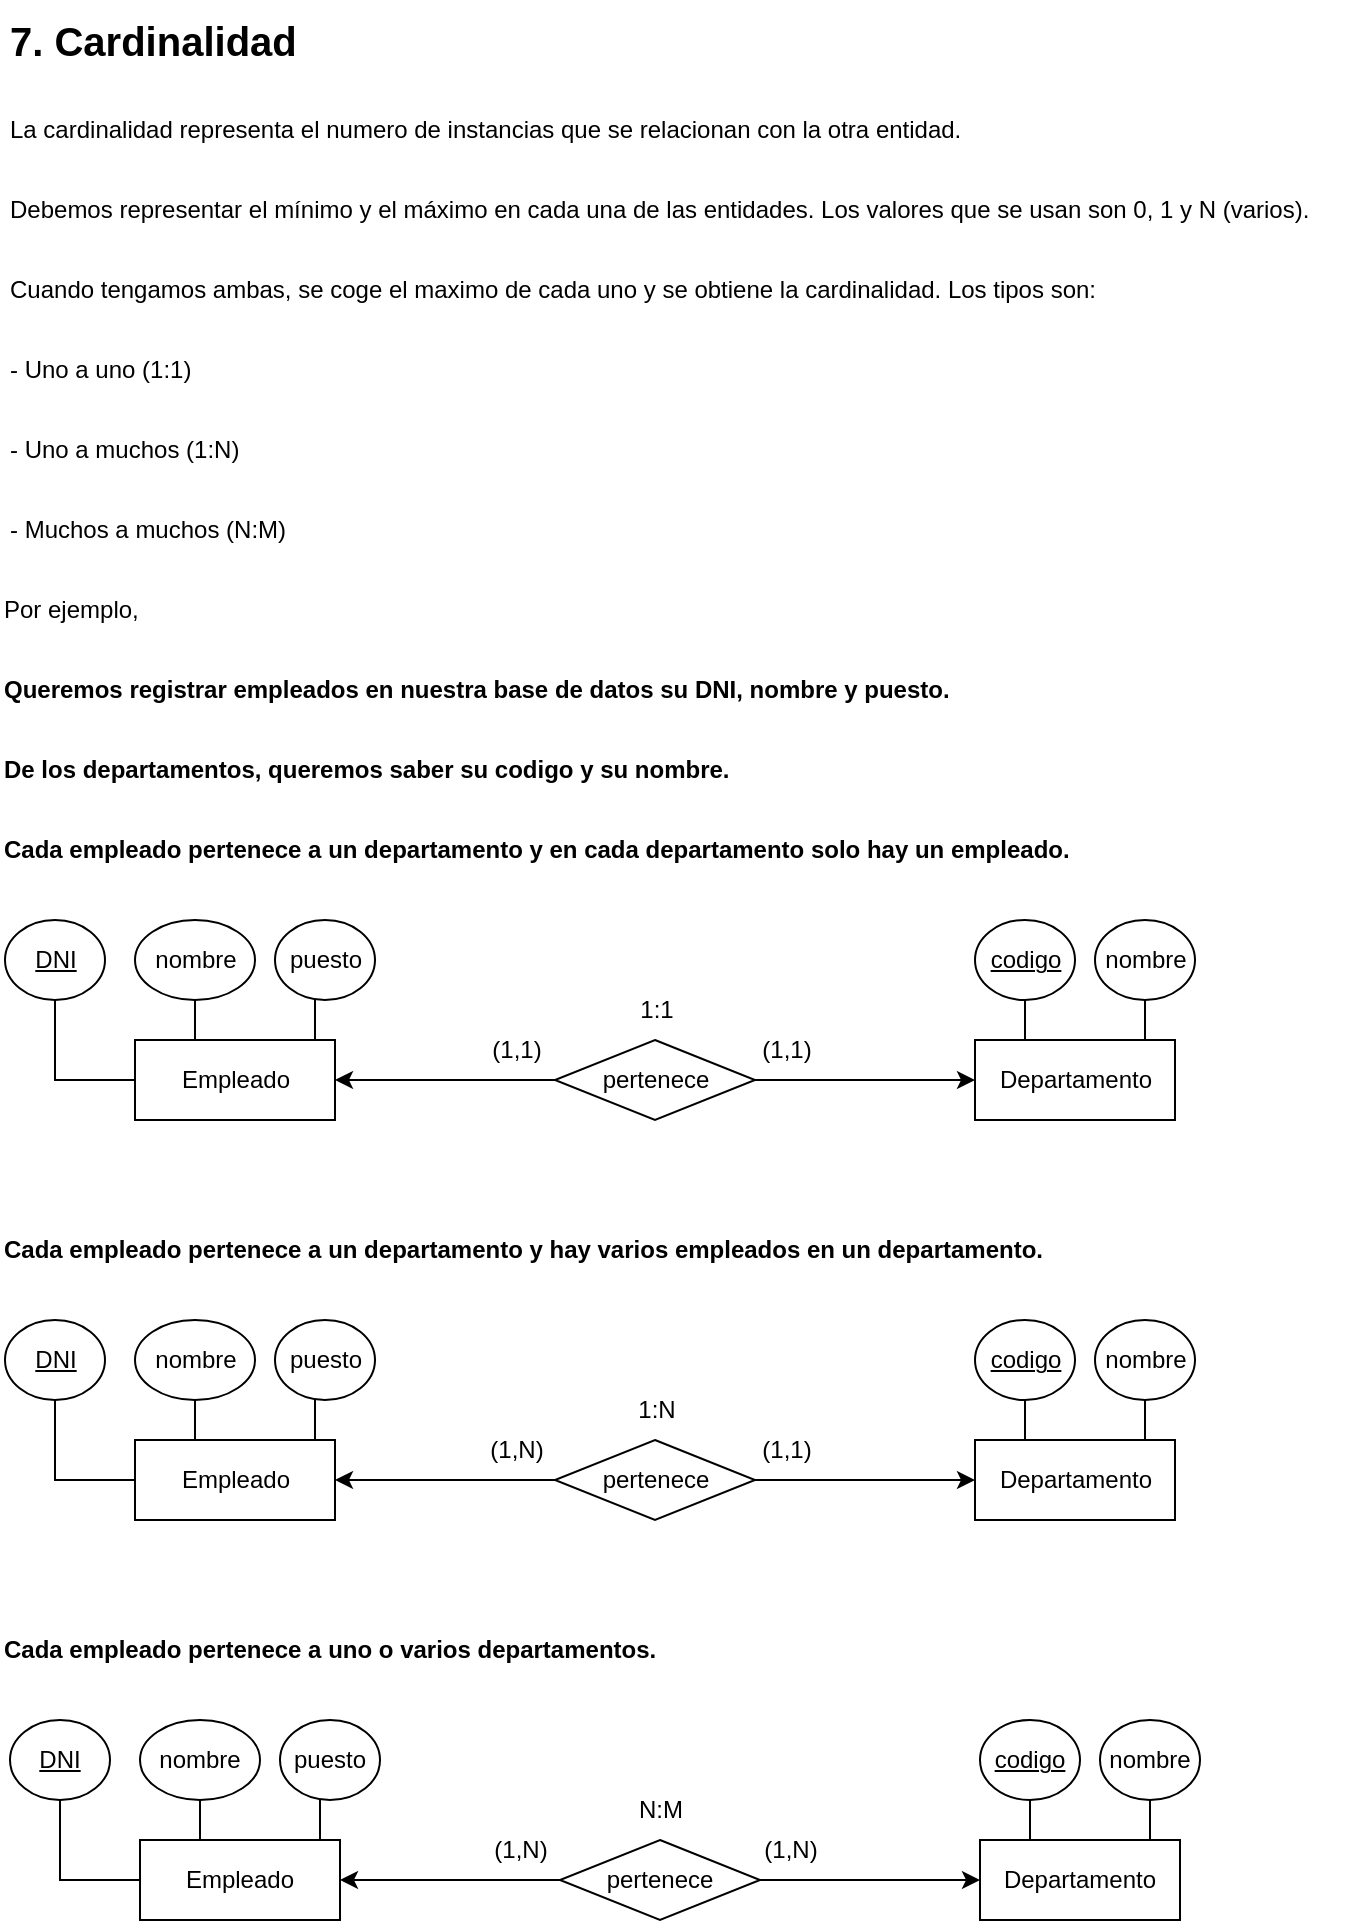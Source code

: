 <mxfile version="25.0.2">
  <diagram id="R2lEEEUBdFMjLlhIrx00" name="Page-1">
    <mxGraphModel dx="804" dy="-716" grid="1" gridSize="10" guides="1" tooltips="1" connect="1" arrows="1" fold="1" page="1" pageScale="1" pageWidth="850" pageHeight="1100" math="0" shadow="0" extFonts="Permanent Marker^https://fonts.googleapis.com/css?family=Permanent+Marker">
      <root>
        <mxCell id="0" />
        <mxCell id="1" parent="0" />
        <mxCell id="6c7sCgYRVjjSwfdsdxJ6-1" value="7. Cardinalidad" style="text;html=1;align=left;verticalAlign=middle;resizable=0;points=[];autosize=1;strokeColor=none;fillColor=none;strokeWidth=0;fontSize=20;fontStyle=1" parent="1" vertex="1">
          <mxGeometry x="42.5" y="2240" width="160" height="40" as="geometry" />
        </mxCell>
        <mxCell id="6c7sCgYRVjjSwfdsdxJ6-2" value="La cardinalidad representa el numero de instancias que se relacionan con la otra entidad." style="text;html=1;align=left;verticalAlign=middle;resizable=0;points=[];autosize=1;strokeColor=none;fillColor=none;" parent="1" vertex="1">
          <mxGeometry x="42.5" y="2290" width="500" height="30" as="geometry" />
        </mxCell>
        <mxCell id="6c7sCgYRVjjSwfdsdxJ6-3" value="&lt;span style=&quot;color: rgba(0, 0, 0, 0); font-family: monospace; font-size: 0px; font-weight: 400;&quot;&gt;%3CmxGraphModel%3E%3Croot%3E%3CmxCell%20id%3D%220%22%2F%3E%3CmxCell%20id%3D%221%22%20parent%3D%220%22%2F%3E%3CmxCell%20id%3D%222%22%20value%3D%22Queremos%20registrar%20empleados%20en%20nuestra%20base%20de%20datos%20su%20DNI%2C%20nombre%2C%20fecha%20%26lt%3Bspan%20style%3D%26quot%3Bbackground-color%3A%20initial%3B%26quot%3B%26gt%3By%20puesto.%20Cada%20empleado%20pertence%20a%20un%20departamento.%26lt%3B%2Fspan%26gt%3B%22%20style%3D%22text%3Bhtml%3D1%3Balign%3Dleft%3BverticalAlign%3Dmiddle%3Bresizable%3D0%3Bpoints%3D%5B%5D%3Bautosize%3D1%3BstrokeColor%3Dnone%3BfillColor%3Dnone%3BfontStyle%3D1%22%20vertex%3D%221%22%20parent%3D%221%22%3E%3CmxGeometry%20x%3D%2240%22%20y%3D%222130%22%20width%3D%22750%22%20height%3D%2230%22%20as%3D%22geometry%22%2F%3E%3C%2FmxCell%3E%3C%2Froot%3E%3C%2FmxGraphModel%3E&lt;/span&gt;" style="text;html=1;align=left;verticalAlign=middle;resizable=0;points=[];autosize=1;strokeColor=none;fillColor=none;fontStyle=1" parent="1" vertex="1">
          <mxGeometry x="42.5" y="2570" width="20" height="30" as="geometry" />
        </mxCell>
        <mxCell id="6c7sCgYRVjjSwfdsdxJ6-4" value="Por ejemplo," style="text;html=1;align=left;verticalAlign=middle;resizable=0;points=[];autosize=1;strokeColor=none;fillColor=none;" parent="1" vertex="1">
          <mxGeometry x="40" y="2530" width="90" height="30" as="geometry" />
        </mxCell>
        <mxCell id="6c7sCgYRVjjSwfdsdxJ6-5" value="Empleado" style="whiteSpace=wrap;html=1;align=center;" parent="1" vertex="1">
          <mxGeometry x="107.5" y="2760" width="100" height="40" as="geometry" />
        </mxCell>
        <mxCell id="6c7sCgYRVjjSwfdsdxJ6-6" style="edgeStyle=orthogonalEdgeStyle;rounded=0;orthogonalLoop=1;jettySize=auto;html=1;endArrow=none;endFill=0;" parent="1" source="6c7sCgYRVjjSwfdsdxJ6-7" target="6c7sCgYRVjjSwfdsdxJ6-5" edge="1">
          <mxGeometry relative="1" as="geometry" />
        </mxCell>
        <mxCell id="6c7sCgYRVjjSwfdsdxJ6-7" value="nombre" style="ellipse;whiteSpace=wrap;html=1;align=center;" parent="1" vertex="1">
          <mxGeometry x="107.5" y="2700" width="60" height="40" as="geometry" />
        </mxCell>
        <mxCell id="6c7sCgYRVjjSwfdsdxJ6-8" style="edgeStyle=orthogonalEdgeStyle;rounded=0;orthogonalLoop=1;jettySize=auto;html=1;entryX=0;entryY=0.5;entryDx=0;entryDy=0;endArrow=none;endFill=0;" parent="1" source="6c7sCgYRVjjSwfdsdxJ6-9" target="6c7sCgYRVjjSwfdsdxJ6-5" edge="1">
          <mxGeometry relative="1" as="geometry">
            <Array as="points">
              <mxPoint x="67.5" y="2780" />
            </Array>
          </mxGeometry>
        </mxCell>
        <mxCell id="6c7sCgYRVjjSwfdsdxJ6-9" value="DNI" style="ellipse;whiteSpace=wrap;html=1;align=center;fontStyle=4;" parent="1" vertex="1">
          <mxGeometry x="42.5" y="2700" width="50" height="40" as="geometry" />
        </mxCell>
        <mxCell id="6c7sCgYRVjjSwfdsdxJ6-10" style="edgeStyle=orthogonalEdgeStyle;rounded=0;orthogonalLoop=1;jettySize=auto;html=1;entryX=0.796;entryY=0.011;entryDx=0;entryDy=0;endArrow=none;endFill=0;entryPerimeter=0;" parent="1" source="6c7sCgYRVjjSwfdsdxJ6-11" target="6c7sCgYRVjjSwfdsdxJ6-5" edge="1">
          <mxGeometry relative="1" as="geometry">
            <Array as="points">
              <mxPoint x="197.5" y="2720" />
              <mxPoint x="197.5" y="2760" />
              <mxPoint x="187.5" y="2760" />
            </Array>
          </mxGeometry>
        </mxCell>
        <mxCell id="6c7sCgYRVjjSwfdsdxJ6-11" value="puesto" style="ellipse;whiteSpace=wrap;html=1;align=center;" parent="1" vertex="1">
          <mxGeometry x="177.5" y="2700" width="50" height="40" as="geometry" />
        </mxCell>
        <mxCell id="6c7sCgYRVjjSwfdsdxJ6-12" value="Departamento" style="whiteSpace=wrap;html=1;align=center;" parent="1" vertex="1">
          <mxGeometry x="527.5" y="2760" width="100" height="40" as="geometry" />
        </mxCell>
        <mxCell id="6c7sCgYRVjjSwfdsdxJ6-13" style="edgeStyle=orthogonalEdgeStyle;rounded=0;orthogonalLoop=1;jettySize=auto;html=1;entryX=0.25;entryY=0;entryDx=0;entryDy=0;endArrow=none;endFill=0;" parent="1" source="6c7sCgYRVjjSwfdsdxJ6-14" target="6c7sCgYRVjjSwfdsdxJ6-12" edge="1">
          <mxGeometry relative="1" as="geometry" />
        </mxCell>
        <mxCell id="6c7sCgYRVjjSwfdsdxJ6-14" value="codigo" style="ellipse;whiteSpace=wrap;html=1;align=center;fontStyle=4;" parent="1" vertex="1">
          <mxGeometry x="527.5" y="2700" width="50" height="40" as="geometry" />
        </mxCell>
        <mxCell id="6c7sCgYRVjjSwfdsdxJ6-15" value="nombre" style="ellipse;whiteSpace=wrap;html=1;align=center;" parent="1" vertex="1">
          <mxGeometry x="587.5" y="2700" width="50" height="40" as="geometry" />
        </mxCell>
        <mxCell id="6c7sCgYRVjjSwfdsdxJ6-16" style="edgeStyle=orthogonalEdgeStyle;rounded=0;orthogonalLoop=1;jettySize=auto;html=1;entryX=0.841;entryY=-0.018;entryDx=0;entryDy=0;entryPerimeter=0;endArrow=none;endFill=0;" parent="1" source="6c7sCgYRVjjSwfdsdxJ6-15" target="6c7sCgYRVjjSwfdsdxJ6-12" edge="1">
          <mxGeometry relative="1" as="geometry" />
        </mxCell>
        <mxCell id="6c7sCgYRVjjSwfdsdxJ6-17" style="edgeStyle=orthogonalEdgeStyle;rounded=0;orthogonalLoop=1;jettySize=auto;html=1;entryX=1;entryY=0.5;entryDx=0;entryDy=0;" parent="1" source="6c7sCgYRVjjSwfdsdxJ6-19" target="6c7sCgYRVjjSwfdsdxJ6-5" edge="1">
          <mxGeometry relative="1" as="geometry" />
        </mxCell>
        <mxCell id="6c7sCgYRVjjSwfdsdxJ6-18" style="edgeStyle=orthogonalEdgeStyle;rounded=0;orthogonalLoop=1;jettySize=auto;html=1;entryX=0;entryY=0.5;entryDx=0;entryDy=0;" parent="1" source="6c7sCgYRVjjSwfdsdxJ6-19" target="6c7sCgYRVjjSwfdsdxJ6-12" edge="1">
          <mxGeometry relative="1" as="geometry" />
        </mxCell>
        <mxCell id="6c7sCgYRVjjSwfdsdxJ6-19" value="pertenece" style="shape=rhombus;perimeter=rhombusPerimeter;whiteSpace=wrap;html=1;align=center;" parent="1" vertex="1">
          <mxGeometry x="317.5" y="2760" width="100" height="40" as="geometry" />
        </mxCell>
        <mxCell id="6c7sCgYRVjjSwfdsdxJ6-20" value="Debemos representar el mínimo y el máximo en cada una de las entidades. Los valores que se usan son 0, 1 y N (varios)." style="text;html=1;align=left;verticalAlign=middle;resizable=0;points=[];autosize=1;strokeColor=none;fillColor=none;" parent="1" vertex="1">
          <mxGeometry x="42.5" y="2330" width="670" height="30" as="geometry" />
        </mxCell>
        <mxCell id="6c7sCgYRVjjSwfdsdxJ6-21" value="Cuando tengamos ambas, se coge el maximo de cada uno y se obtiene la cardinalidad. Los tipos son:" style="text;html=1;align=left;verticalAlign=middle;resizable=0;points=[];autosize=1;strokeColor=none;fillColor=none;" parent="1" vertex="1">
          <mxGeometry x="42.5" y="2370" width="570" height="30" as="geometry" />
        </mxCell>
        <mxCell id="6c7sCgYRVjjSwfdsdxJ6-22" value="- Uno a uno (1:1)" style="text;html=1;align=left;verticalAlign=middle;resizable=0;points=[];autosize=1;strokeColor=none;fillColor=none;" parent="1" vertex="1">
          <mxGeometry x="42.5" y="2410" width="110" height="30" as="geometry" />
        </mxCell>
        <mxCell id="6c7sCgYRVjjSwfdsdxJ6-23" value="- Uno a muchos (1:N)" style="text;html=1;align=left;verticalAlign=middle;resizable=0;points=[];autosize=1;strokeColor=none;fillColor=none;" parent="1" vertex="1">
          <mxGeometry x="42.5" y="2450" width="140" height="30" as="geometry" />
        </mxCell>
        <mxCell id="6c7sCgYRVjjSwfdsdxJ6-24" value="- Muchos a muchos (N:M)" style="text;html=1;align=left;verticalAlign=middle;resizable=0;points=[];autosize=1;strokeColor=none;fillColor=none;" parent="1" vertex="1">
          <mxGeometry x="42.5" y="2490" width="160" height="30" as="geometry" />
        </mxCell>
        <mxCell id="6c7sCgYRVjjSwfdsdxJ6-25" value="Queremos registrar empleados en nuestra base de datos su DNI, nombre&amp;nbsp;&lt;span style=&quot;background-color: initial;&quot;&gt;y puesto.&amp;nbsp;&lt;/span&gt;" style="text;html=1;align=left;verticalAlign=middle;resizable=0;points=[];autosize=1;strokeColor=none;fillColor=none;fontStyle=1" parent="1" vertex="1">
          <mxGeometry x="40" y="2570" width="470" height="30" as="geometry" />
        </mxCell>
        <mxCell id="6c7sCgYRVjjSwfdsdxJ6-26" value="(1,1)" style="text;html=1;align=center;verticalAlign=middle;resizable=0;points=[];autosize=1;strokeColor=none;fillColor=none;" parent="1" vertex="1">
          <mxGeometry x="407.5" y="2750" width="50" height="30" as="geometry" />
        </mxCell>
        <mxCell id="6c7sCgYRVjjSwfdsdxJ6-27" value="(1,1)" style="text;html=1;align=center;verticalAlign=middle;resizable=0;points=[];autosize=1;strokeColor=none;fillColor=none;" parent="1" vertex="1">
          <mxGeometry x="272.5" y="2750" width="50" height="30" as="geometry" />
        </mxCell>
        <mxCell id="6c7sCgYRVjjSwfdsdxJ6-28" value="1:1" style="text;html=1;align=center;verticalAlign=middle;resizable=0;points=[];autosize=1;strokeColor=none;fillColor=none;" parent="1" vertex="1">
          <mxGeometry x="347.5" y="2730" width="40" height="30" as="geometry" />
        </mxCell>
        <mxCell id="6c7sCgYRVjjSwfdsdxJ6-29" value="&lt;span style=&quot;color: rgba(0, 0, 0, 0); font-family: monospace; font-size: 0px; font-weight: 400;&quot;&gt;%3CmxGraphModel%3E%3Croot%3E%3CmxCell%20id%3D%220%22%2F%3E%3CmxCell%20id%3D%221%22%20parent%3D%220%22%2F%3E%3CmxCell%20id%3D%222%22%20value%3D%22Queremos%20registrar%20empleados%20en%20nuestra%20base%20de%20datos%20su%20DNI%2C%20nombre%2C%20fecha%20%26lt%3Bspan%20style%3D%26quot%3Bbackground-color%3A%20initial%3B%26quot%3B%26gt%3By%20puesto.%20Cada%20empleado%20pertence%20a%20un%20departamento.%26lt%3B%2Fspan%26gt%3B%22%20style%3D%22text%3Bhtml%3D1%3Balign%3Dleft%3BverticalAlign%3Dmiddle%3Bresizable%3D0%3Bpoints%3D%5B%5D%3Bautosize%3D1%3BstrokeColor%3Dnone%3BfillColor%3Dnone%3BfontStyle%3D1%22%20vertex%3D%221%22%20parent%3D%221%22%3E%3CmxGeometry%20x%3D%2240%22%20y%3D%222130%22%20width%3D%22750%22%20height%3D%2230%22%20as%3D%22geometry%22%2F%3E%3C%2FmxCell%3E%3C%2Froot%3E%3C%2FmxGraphModel%3E&lt;/span&gt;" style="text;html=1;align=left;verticalAlign=middle;resizable=0;points=[];autosize=1;strokeColor=none;fillColor=none;fontStyle=1" parent="1" vertex="1">
          <mxGeometry x="45" y="2920" width="20" height="30" as="geometry" />
        </mxCell>
        <mxCell id="6c7sCgYRVjjSwfdsdxJ6-30" value="Empleado" style="whiteSpace=wrap;html=1;align=center;" parent="1" vertex="1">
          <mxGeometry x="107.5" y="2960" width="100" height="40" as="geometry" />
        </mxCell>
        <mxCell id="6c7sCgYRVjjSwfdsdxJ6-31" style="edgeStyle=orthogonalEdgeStyle;rounded=0;orthogonalLoop=1;jettySize=auto;html=1;endArrow=none;endFill=0;" parent="1" source="6c7sCgYRVjjSwfdsdxJ6-32" target="6c7sCgYRVjjSwfdsdxJ6-30" edge="1">
          <mxGeometry relative="1" as="geometry" />
        </mxCell>
        <mxCell id="6c7sCgYRVjjSwfdsdxJ6-32" value="nombre" style="ellipse;whiteSpace=wrap;html=1;align=center;" parent="1" vertex="1">
          <mxGeometry x="107.5" y="2900" width="60" height="40" as="geometry" />
        </mxCell>
        <mxCell id="6c7sCgYRVjjSwfdsdxJ6-33" style="edgeStyle=orthogonalEdgeStyle;rounded=0;orthogonalLoop=1;jettySize=auto;html=1;entryX=0;entryY=0.5;entryDx=0;entryDy=0;endArrow=none;endFill=0;" parent="1" source="6c7sCgYRVjjSwfdsdxJ6-34" target="6c7sCgYRVjjSwfdsdxJ6-30" edge="1">
          <mxGeometry relative="1" as="geometry">
            <Array as="points">
              <mxPoint x="67.5" y="2980" />
            </Array>
          </mxGeometry>
        </mxCell>
        <mxCell id="6c7sCgYRVjjSwfdsdxJ6-34" value="DNI" style="ellipse;whiteSpace=wrap;html=1;align=center;fontStyle=4;" parent="1" vertex="1">
          <mxGeometry x="42.5" y="2900" width="50" height="40" as="geometry" />
        </mxCell>
        <mxCell id="6c7sCgYRVjjSwfdsdxJ6-35" style="edgeStyle=orthogonalEdgeStyle;rounded=0;orthogonalLoop=1;jettySize=auto;html=1;entryX=0.796;entryY=0.011;entryDx=0;entryDy=0;endArrow=none;endFill=0;entryPerimeter=0;" parent="1" source="6c7sCgYRVjjSwfdsdxJ6-36" target="6c7sCgYRVjjSwfdsdxJ6-30" edge="1">
          <mxGeometry relative="1" as="geometry">
            <Array as="points">
              <mxPoint x="197.5" y="2920" />
              <mxPoint x="197.5" y="2960" />
              <mxPoint x="187.5" y="2960" />
            </Array>
          </mxGeometry>
        </mxCell>
        <mxCell id="6c7sCgYRVjjSwfdsdxJ6-36" value="puesto" style="ellipse;whiteSpace=wrap;html=1;align=center;" parent="1" vertex="1">
          <mxGeometry x="177.5" y="2900" width="50" height="40" as="geometry" />
        </mxCell>
        <mxCell id="6c7sCgYRVjjSwfdsdxJ6-37" value="Departamento" style="whiteSpace=wrap;html=1;align=center;" parent="1" vertex="1">
          <mxGeometry x="527.5" y="2960" width="100" height="40" as="geometry" />
        </mxCell>
        <mxCell id="6c7sCgYRVjjSwfdsdxJ6-38" style="edgeStyle=orthogonalEdgeStyle;rounded=0;orthogonalLoop=1;jettySize=auto;html=1;entryX=0.25;entryY=0;entryDx=0;entryDy=0;endArrow=none;endFill=0;" parent="1" source="6c7sCgYRVjjSwfdsdxJ6-39" target="6c7sCgYRVjjSwfdsdxJ6-37" edge="1">
          <mxGeometry relative="1" as="geometry" />
        </mxCell>
        <mxCell id="6c7sCgYRVjjSwfdsdxJ6-39" value="codigo" style="ellipse;whiteSpace=wrap;html=1;align=center;fontStyle=4;" parent="1" vertex="1">
          <mxGeometry x="527.5" y="2900" width="50" height="40" as="geometry" />
        </mxCell>
        <mxCell id="6c7sCgYRVjjSwfdsdxJ6-40" value="nombre" style="ellipse;whiteSpace=wrap;html=1;align=center;" parent="1" vertex="1">
          <mxGeometry x="587.5" y="2900" width="50" height="40" as="geometry" />
        </mxCell>
        <mxCell id="6c7sCgYRVjjSwfdsdxJ6-41" style="edgeStyle=orthogonalEdgeStyle;rounded=0;orthogonalLoop=1;jettySize=auto;html=1;entryX=0.841;entryY=-0.018;entryDx=0;entryDy=0;entryPerimeter=0;endArrow=none;endFill=0;" parent="1" source="6c7sCgYRVjjSwfdsdxJ6-40" target="6c7sCgYRVjjSwfdsdxJ6-37" edge="1">
          <mxGeometry relative="1" as="geometry" />
        </mxCell>
        <mxCell id="6c7sCgYRVjjSwfdsdxJ6-42" style="edgeStyle=orthogonalEdgeStyle;rounded=0;orthogonalLoop=1;jettySize=auto;html=1;entryX=1;entryY=0.5;entryDx=0;entryDy=0;" parent="1" source="6c7sCgYRVjjSwfdsdxJ6-44" target="6c7sCgYRVjjSwfdsdxJ6-30" edge="1">
          <mxGeometry relative="1" as="geometry" />
        </mxCell>
        <mxCell id="6c7sCgYRVjjSwfdsdxJ6-43" style="edgeStyle=orthogonalEdgeStyle;rounded=0;orthogonalLoop=1;jettySize=auto;html=1;entryX=0;entryY=0.5;entryDx=0;entryDy=0;" parent="1" source="6c7sCgYRVjjSwfdsdxJ6-44" target="6c7sCgYRVjjSwfdsdxJ6-37" edge="1">
          <mxGeometry relative="1" as="geometry" />
        </mxCell>
        <mxCell id="6c7sCgYRVjjSwfdsdxJ6-44" value="pertenece" style="shape=rhombus;perimeter=rhombusPerimeter;whiteSpace=wrap;html=1;align=center;" parent="1" vertex="1">
          <mxGeometry x="317.5" y="2960" width="100" height="40" as="geometry" />
        </mxCell>
        <mxCell id="6c7sCgYRVjjSwfdsdxJ6-45" value="(1,1)" style="text;html=1;align=center;verticalAlign=middle;resizable=0;points=[];autosize=1;strokeColor=none;fillColor=none;" parent="1" vertex="1">
          <mxGeometry x="407.5" y="2950" width="50" height="30" as="geometry" />
        </mxCell>
        <mxCell id="6c7sCgYRVjjSwfdsdxJ6-46" value="(1,N)" style="text;html=1;align=center;verticalAlign=middle;resizable=0;points=[];autosize=1;strokeColor=none;fillColor=none;" parent="1" vertex="1">
          <mxGeometry x="272.5" y="2950" width="50" height="30" as="geometry" />
        </mxCell>
        <mxCell id="6c7sCgYRVjjSwfdsdxJ6-47" value="1:N" style="text;html=1;align=center;verticalAlign=middle;resizable=0;points=[];autosize=1;strokeColor=none;fillColor=none;" parent="1" vertex="1">
          <mxGeometry x="347.5" y="2930" width="40" height="30" as="geometry" />
        </mxCell>
        <mxCell id="6c7sCgYRVjjSwfdsdxJ6-48" value="&lt;span style=&quot;color: rgba(0, 0, 0, 0); font-family: monospace; font-size: 0px; font-weight: 400;&quot;&gt;%3CmxGraphModel%3E%3Croot%3E%3CmxCell%20id%3D%220%22%2F%3E%3CmxCell%20id%3D%221%22%20parent%3D%220%22%2F%3E%3CmxCell%20id%3D%222%22%20value%3D%22Queremos%20registrar%20empleados%20en%20nuestra%20base%20de%20datos%20su%20DNI%2C%20nombre%2C%20fecha%20%26lt%3Bspan%20style%3D%26quot%3Bbackground-color%3A%20initial%3B%26quot%3B%26gt%3By%20puesto.%20Cada%20empleado%20pertence%20a%20un%20departamento.%26lt%3B%2Fspan%26gt%3B%22%20style%3D%22text%3Bhtml%3D1%3Balign%3Dleft%3BverticalAlign%3Dmiddle%3Bresizable%3D0%3Bpoints%3D%5B%5D%3Bautosize%3D1%3BstrokeColor%3Dnone%3BfillColor%3Dnone%3BfontStyle%3D1%22%20vertex%3D%221%22%20parent%3D%221%22%3E%3CmxGeometry%20x%3D%2240%22%20y%3D%222130%22%20width%3D%22750%22%20height%3D%2230%22%20as%3D%22geometry%22%2F%3E%3C%2FmxCell%3E%3C%2Froot%3E%3C%2FmxGraphModel%3E&lt;/span&gt;" style="text;html=1;align=left;verticalAlign=middle;resizable=0;points=[];autosize=1;strokeColor=none;fillColor=none;fontStyle=1" parent="1" vertex="1">
          <mxGeometry x="42.5" y="3140" width="20" height="30" as="geometry" />
        </mxCell>
        <mxCell id="6c7sCgYRVjjSwfdsdxJ6-49" value="Empleado" style="whiteSpace=wrap;html=1;align=center;" parent="1" vertex="1">
          <mxGeometry x="110" y="3160" width="100" height="40" as="geometry" />
        </mxCell>
        <mxCell id="6c7sCgYRVjjSwfdsdxJ6-50" style="edgeStyle=orthogonalEdgeStyle;rounded=0;orthogonalLoop=1;jettySize=auto;html=1;endArrow=none;endFill=0;" parent="1" source="6c7sCgYRVjjSwfdsdxJ6-51" target="6c7sCgYRVjjSwfdsdxJ6-49" edge="1">
          <mxGeometry relative="1" as="geometry" />
        </mxCell>
        <mxCell id="6c7sCgYRVjjSwfdsdxJ6-51" value="nombre" style="ellipse;whiteSpace=wrap;html=1;align=center;" parent="1" vertex="1">
          <mxGeometry x="110" y="3100" width="60" height="40" as="geometry" />
        </mxCell>
        <mxCell id="6c7sCgYRVjjSwfdsdxJ6-52" style="edgeStyle=orthogonalEdgeStyle;rounded=0;orthogonalLoop=1;jettySize=auto;html=1;entryX=0;entryY=0.5;entryDx=0;entryDy=0;endArrow=none;endFill=0;" parent="1" source="6c7sCgYRVjjSwfdsdxJ6-53" target="6c7sCgYRVjjSwfdsdxJ6-49" edge="1">
          <mxGeometry relative="1" as="geometry">
            <Array as="points">
              <mxPoint x="70" y="3180" />
            </Array>
          </mxGeometry>
        </mxCell>
        <mxCell id="6c7sCgYRVjjSwfdsdxJ6-53" value="DNI" style="ellipse;whiteSpace=wrap;html=1;align=center;fontStyle=4;" parent="1" vertex="1">
          <mxGeometry x="45" y="3100" width="50" height="40" as="geometry" />
        </mxCell>
        <mxCell id="6c7sCgYRVjjSwfdsdxJ6-54" style="edgeStyle=orthogonalEdgeStyle;rounded=0;orthogonalLoop=1;jettySize=auto;html=1;entryX=0.796;entryY=0.011;entryDx=0;entryDy=0;endArrow=none;endFill=0;entryPerimeter=0;" parent="1" source="6c7sCgYRVjjSwfdsdxJ6-55" target="6c7sCgYRVjjSwfdsdxJ6-49" edge="1">
          <mxGeometry relative="1" as="geometry">
            <Array as="points">
              <mxPoint x="200" y="3120" />
              <mxPoint x="200" y="3160" />
              <mxPoint x="190" y="3160" />
            </Array>
          </mxGeometry>
        </mxCell>
        <mxCell id="6c7sCgYRVjjSwfdsdxJ6-55" value="puesto" style="ellipse;whiteSpace=wrap;html=1;align=center;" parent="1" vertex="1">
          <mxGeometry x="180" y="3100" width="50" height="40" as="geometry" />
        </mxCell>
        <mxCell id="6c7sCgYRVjjSwfdsdxJ6-56" value="Departamento" style="whiteSpace=wrap;html=1;align=center;" parent="1" vertex="1">
          <mxGeometry x="530" y="3160" width="100" height="40" as="geometry" />
        </mxCell>
        <mxCell id="6c7sCgYRVjjSwfdsdxJ6-57" style="edgeStyle=orthogonalEdgeStyle;rounded=0;orthogonalLoop=1;jettySize=auto;html=1;entryX=0.25;entryY=0;entryDx=0;entryDy=0;endArrow=none;endFill=0;" parent="1" source="6c7sCgYRVjjSwfdsdxJ6-58" target="6c7sCgYRVjjSwfdsdxJ6-56" edge="1">
          <mxGeometry relative="1" as="geometry" />
        </mxCell>
        <mxCell id="6c7sCgYRVjjSwfdsdxJ6-58" value="codigo" style="ellipse;whiteSpace=wrap;html=1;align=center;fontStyle=4;" parent="1" vertex="1">
          <mxGeometry x="530" y="3100" width="50" height="40" as="geometry" />
        </mxCell>
        <mxCell id="6c7sCgYRVjjSwfdsdxJ6-59" value="nombre" style="ellipse;whiteSpace=wrap;html=1;align=center;" parent="1" vertex="1">
          <mxGeometry x="590" y="3100" width="50" height="40" as="geometry" />
        </mxCell>
        <mxCell id="6c7sCgYRVjjSwfdsdxJ6-60" style="edgeStyle=orthogonalEdgeStyle;rounded=0;orthogonalLoop=1;jettySize=auto;html=1;entryX=0.841;entryY=-0.018;entryDx=0;entryDy=0;entryPerimeter=0;endArrow=none;endFill=0;" parent="1" source="6c7sCgYRVjjSwfdsdxJ6-59" target="6c7sCgYRVjjSwfdsdxJ6-56" edge="1">
          <mxGeometry relative="1" as="geometry" />
        </mxCell>
        <mxCell id="6c7sCgYRVjjSwfdsdxJ6-61" style="edgeStyle=orthogonalEdgeStyle;rounded=0;orthogonalLoop=1;jettySize=auto;html=1;entryX=1;entryY=0.5;entryDx=0;entryDy=0;" parent="1" source="6c7sCgYRVjjSwfdsdxJ6-63" target="6c7sCgYRVjjSwfdsdxJ6-49" edge="1">
          <mxGeometry relative="1" as="geometry" />
        </mxCell>
        <mxCell id="6c7sCgYRVjjSwfdsdxJ6-62" style="edgeStyle=orthogonalEdgeStyle;rounded=0;orthogonalLoop=1;jettySize=auto;html=1;entryX=0;entryY=0.5;entryDx=0;entryDy=0;" parent="1" source="6c7sCgYRVjjSwfdsdxJ6-63" target="6c7sCgYRVjjSwfdsdxJ6-56" edge="1">
          <mxGeometry relative="1" as="geometry" />
        </mxCell>
        <mxCell id="6c7sCgYRVjjSwfdsdxJ6-63" value="pertenece" style="shape=rhombus;perimeter=rhombusPerimeter;whiteSpace=wrap;html=1;align=center;" parent="1" vertex="1">
          <mxGeometry x="320" y="3160" width="100" height="40" as="geometry" />
        </mxCell>
        <mxCell id="6c7sCgYRVjjSwfdsdxJ6-64" value="(1,N)" style="text;html=1;align=center;verticalAlign=middle;resizable=0;points=[];autosize=1;strokeColor=none;fillColor=none;" parent="1" vertex="1">
          <mxGeometry x="410" y="3150" width="50" height="30" as="geometry" />
        </mxCell>
        <mxCell id="6c7sCgYRVjjSwfdsdxJ6-65" value="(1,N)" style="text;html=1;align=center;verticalAlign=middle;resizable=0;points=[];autosize=1;strokeColor=none;fillColor=none;" parent="1" vertex="1">
          <mxGeometry x="275" y="3150" width="50" height="30" as="geometry" />
        </mxCell>
        <mxCell id="6c7sCgYRVjjSwfdsdxJ6-66" value="N:M" style="text;html=1;align=center;verticalAlign=middle;resizable=0;points=[];autosize=1;strokeColor=none;fillColor=none;" parent="1" vertex="1">
          <mxGeometry x="345" y="3130" width="50" height="30" as="geometry" />
        </mxCell>
        <mxCell id="6c7sCgYRVjjSwfdsdxJ6-67" value="&lt;span style=&quot;font-weight: 700; background-color: initial;&quot;&gt;Cada empleado pertenece a uno o&amp;nbsp;&lt;/span&gt;&lt;span style=&quot;background-color: initial; font-weight: 700;&quot;&gt;varios departamentos.&lt;/span&gt;" style="text;html=1;align=left;verticalAlign=middle;resizable=0;points=[];autosize=1;strokeColor=none;fillColor=none;" parent="1" vertex="1">
          <mxGeometry x="40" y="3050" width="350" height="30" as="geometry" />
        </mxCell>
        <mxCell id="6c7sCgYRVjjSwfdsdxJ6-68" value="&lt;span style=&quot;font-weight: 700; background-color: initial;&quot;&gt;Cada empleado pertenece a un departamento y en cada departamento solo hay un empleado&lt;/span&gt;&lt;span style=&quot;font-weight: 700; background-color: initial;&quot;&gt;.&lt;/span&gt;" style="text;html=1;align=left;verticalAlign=middle;resizable=0;points=[];autosize=1;strokeColor=none;fillColor=none;" parent="1" vertex="1">
          <mxGeometry x="40" y="2650" width="560" height="30" as="geometry" />
        </mxCell>
        <mxCell id="6c7sCgYRVjjSwfdsdxJ6-69" value="&lt;span style=&quot;font-weight: 700;&quot;&gt;Cada empleado pertenece a un departamento y hay varios empleados en un departamento.&lt;/span&gt;" style="text;html=1;align=left;verticalAlign=middle;resizable=0;points=[];autosize=1;strokeColor=none;fillColor=none;" parent="1" vertex="1">
          <mxGeometry x="40" y="2850" width="540" height="30" as="geometry" />
        </mxCell>
        <mxCell id="Irom5ZlzBivFX7Yw5V_5-1" value="De los departamentos, queremos saber su codigo y su nombre." style="text;html=1;align=left;verticalAlign=middle;resizable=0;points=[];autosize=1;strokeColor=none;fillColor=none;fontStyle=1" parent="1" vertex="1">
          <mxGeometry x="40" y="2610" width="360" height="30" as="geometry" />
        </mxCell>
      </root>
    </mxGraphModel>
  </diagram>
</mxfile>
